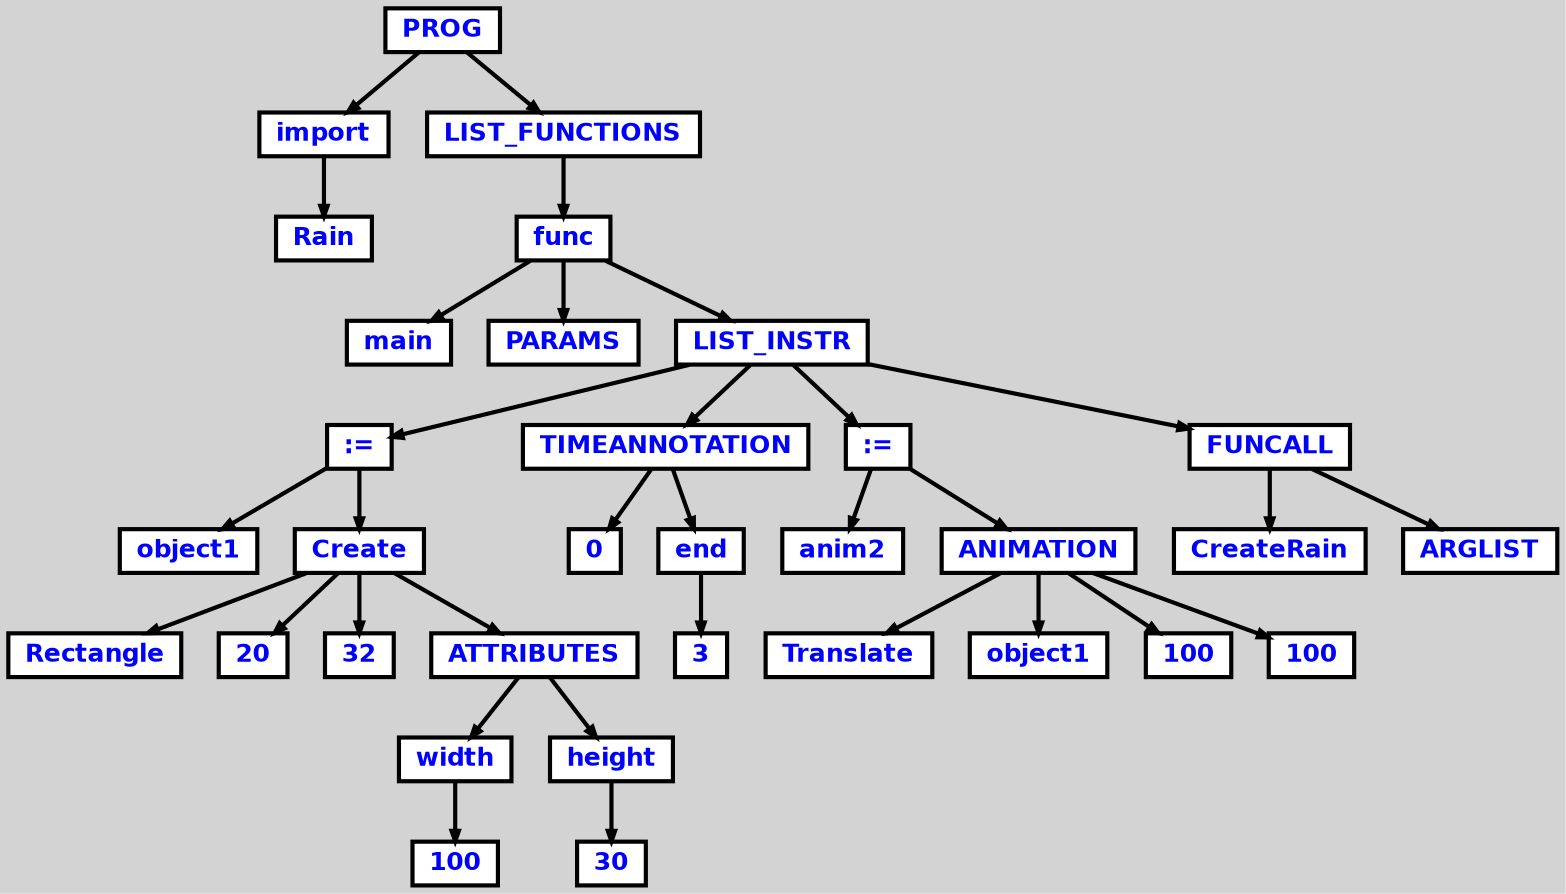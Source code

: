 digraph {

	ordering=out;
	ranksep=.4;
	bgcolor="lightgrey"; node [shape=box, fixedsize=false, fontsize=12, fontname="Helvetica-bold", fontcolor="blue"
		width=.25, height=.25, color="black", fillcolor="white", style="filled, solid, bold"];
	edge [arrowsize=.5, color="black", style="bold"]

  n0 [label="PROG"];
  n1 [label="import"];
  n1 [label="import"];
  n2 [label="Rain"];
  n3 [label="LIST_FUNCTIONS"];
  n3 [label="LIST_FUNCTIONS"];
  n4 [label="func"];
  n4 [label="func"];
  n5 [label="main"];
  n6 [label="PARAMS"];
  n7 [label="LIST_INSTR"];
  n7 [label="LIST_INSTR"];
  n8 [label=":="];
  n8 [label=":="];
  n9 [label="object1"];
  n10 [label="Create"];
  n10 [label="Create"];
  n11 [label="Rectangle"];
  n12 [label="20"];
  n13 [label="32"];
  n14 [label="ATTRIBUTES"];
  n14 [label="ATTRIBUTES"];
  n15 [label="width"];
  n15 [label="width"];
  n16 [label="100"];
  n17 [label="height"];
  n17 [label="height"];
  n18 [label="30"];
  n19 [label="TIMEANNOTATION"];
  n19 [label="TIMEANNOTATION"];
  n20 [label="0"];
  n21 [label="end"];
  n21 [label="end"];
  n22 [label="3"];
  n23 [label=":="];
  n23 [label=":="];
  n24 [label="anim2"];
  n25 [label="ANIMATION"];
  n25 [label="ANIMATION"];
  n26 [label="Translate"];
  n27 [label="object1"];
  n28 [label="100"];
  n29 [label="100"];
  n30 [label="FUNCALL"];
  n30 [label="FUNCALL"];
  n31 [label="CreateRain"];
  n32 [label="ARGLIST"];

  n0 -> n1 // "PROG" -> "import"
  n1 -> n2 // "import" -> "Rain"
  n0 -> n3 // "PROG" -> "LIST_FUNCTIONS"
  n3 -> n4 // "LIST_FUNCTIONS" -> "func"
  n4 -> n5 // "func" -> "main"
  n4 -> n6 // "func" -> "PARAMS"
  n4 -> n7 // "func" -> "LIST_INSTR"
  n7 -> n8 // "LIST_INSTR" -> ":="
  n8 -> n9 // ":=" -> "object1"
  n8 -> n10 // ":=" -> "Create"
  n10 -> n11 // "Create" -> "Rectangle"
  n10 -> n12 // "Create" -> "20"
  n10 -> n13 // "Create" -> "32"
  n10 -> n14 // "Create" -> "ATTRIBUTES"
  n14 -> n15 // "ATTRIBUTES" -> "width"
  n15 -> n16 // "width" -> "100"
  n14 -> n17 // "ATTRIBUTES" -> "height"
  n17 -> n18 // "height" -> "30"
  n7 -> n19 // "LIST_INSTR" -> "TIMEANNOTATION"
  n19 -> n20 // "TIMEANNOTATION" -> "0"
  n19 -> n21 // "TIMEANNOTATION" -> "end"
  n21 -> n22 // "end" -> "3"
  n7 -> n23 // "LIST_INSTR" -> ":="
  n23 -> n24 // ":=" -> "anim2"
  n23 -> n25 // ":=" -> "ANIMATION"
  n25 -> n26 // "ANIMATION" -> "Translate"
  n25 -> n27 // "ANIMATION" -> "object1"
  n25 -> n28 // "ANIMATION" -> "100"
  n25 -> n29 // "ANIMATION" -> "100"
  n7 -> n30 // "LIST_INSTR" -> "FUNCALL"
  n30 -> n31 // "FUNCALL" -> "CreateRain"
  n30 -> n32 // "FUNCALL" -> "ARGLIST"

}

